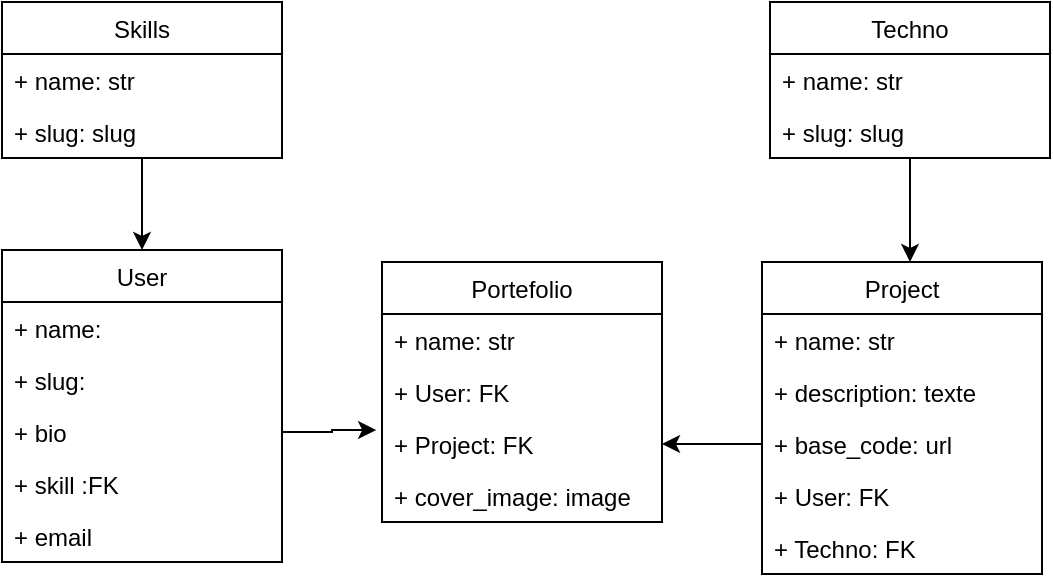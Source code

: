 <mxfile version="17.2.4" type="device"><diagram id="C5RBs43oDa-KdzZeNtuy" name="Page-1"><mxGraphModel dx="868" dy="553" grid="1" gridSize="10" guides="1" tooltips="1" connect="1" arrows="1" fold="1" page="1" pageScale="1" pageWidth="827" pageHeight="1169" math="0" shadow="0"><root><mxCell id="WIyWlLk6GJQsqaUBKTNV-0"/><mxCell id="WIyWlLk6GJQsqaUBKTNV-1" parent="WIyWlLk6GJQsqaUBKTNV-0"/><mxCell id="0jdgtVnOUAe9cCYHuYzA-0" value="User" style="swimlane;fontStyle=0;childLayout=stackLayout;horizontal=1;startSize=26;fillColor=none;horizontalStack=0;resizeParent=1;resizeParentMax=0;resizeLast=0;collapsible=1;marginBottom=0;" vertex="1" parent="WIyWlLk6GJQsqaUBKTNV-1"><mxGeometry x="30" y="164" width="140" height="156" as="geometry"/></mxCell><mxCell id="0jdgtVnOUAe9cCYHuYzA-1" value="+ name:" style="text;strokeColor=none;fillColor=none;align=left;verticalAlign=top;spacingLeft=4;spacingRight=4;overflow=hidden;rotatable=0;points=[[0,0.5],[1,0.5]];portConstraint=eastwest;" vertex="1" parent="0jdgtVnOUAe9cCYHuYzA-0"><mxGeometry y="26" width="140" height="26" as="geometry"/></mxCell><mxCell id="0jdgtVnOUAe9cCYHuYzA-23" value="+ slug:" style="text;strokeColor=none;fillColor=none;align=left;verticalAlign=top;spacingLeft=4;spacingRight=4;overflow=hidden;rotatable=0;points=[[0,0.5],[1,0.5]];portConstraint=eastwest;" vertex="1" parent="0jdgtVnOUAe9cCYHuYzA-0"><mxGeometry y="52" width="140" height="26" as="geometry"/></mxCell><mxCell id="0jdgtVnOUAe9cCYHuYzA-2" value="+ bio" style="text;strokeColor=none;fillColor=none;align=left;verticalAlign=top;spacingLeft=4;spacingRight=4;overflow=hidden;rotatable=0;points=[[0,0.5],[1,0.5]];portConstraint=eastwest;" vertex="1" parent="0jdgtVnOUAe9cCYHuYzA-0"><mxGeometry y="78" width="140" height="26" as="geometry"/></mxCell><mxCell id="0jdgtVnOUAe9cCYHuYzA-3" value="+ skill :FK" style="text;strokeColor=none;fillColor=none;align=left;verticalAlign=top;spacingLeft=4;spacingRight=4;overflow=hidden;rotatable=0;points=[[0,0.5],[1,0.5]];portConstraint=eastwest;" vertex="1" parent="0jdgtVnOUAe9cCYHuYzA-0"><mxGeometry y="104" width="140" height="26" as="geometry"/></mxCell><mxCell id="0jdgtVnOUAe9cCYHuYzA-34" value="+ email" style="text;strokeColor=none;fillColor=none;align=left;verticalAlign=top;spacingLeft=4;spacingRight=4;overflow=hidden;rotatable=0;points=[[0,0.5],[1,0.5]];portConstraint=eastwest;" vertex="1" parent="0jdgtVnOUAe9cCYHuYzA-0"><mxGeometry y="130" width="140" height="26" as="geometry"/></mxCell><mxCell id="0jdgtVnOUAe9cCYHuYzA-30" style="edgeStyle=orthogonalEdgeStyle;rounded=0;orthogonalLoop=1;jettySize=auto;html=1;entryX=0.5;entryY=0;entryDx=0;entryDy=0;" edge="1" parent="WIyWlLk6GJQsqaUBKTNV-1" source="0jdgtVnOUAe9cCYHuYzA-4" target="0jdgtVnOUAe9cCYHuYzA-0"><mxGeometry relative="1" as="geometry"/></mxCell><mxCell id="0jdgtVnOUAe9cCYHuYzA-4" value="Skills" style="swimlane;fontStyle=0;childLayout=stackLayout;horizontal=1;startSize=26;fillColor=none;horizontalStack=0;resizeParent=1;resizeParentMax=0;resizeLast=0;collapsible=1;marginBottom=0;" vertex="1" parent="WIyWlLk6GJQsqaUBKTNV-1"><mxGeometry x="30" y="40" width="140" height="78" as="geometry"/></mxCell><mxCell id="0jdgtVnOUAe9cCYHuYzA-5" value="+ name: str" style="text;strokeColor=none;fillColor=none;align=left;verticalAlign=top;spacingLeft=4;spacingRight=4;overflow=hidden;rotatable=0;points=[[0,0.5],[1,0.5]];portConstraint=eastwest;" vertex="1" parent="0jdgtVnOUAe9cCYHuYzA-4"><mxGeometry y="26" width="140" height="26" as="geometry"/></mxCell><mxCell id="0jdgtVnOUAe9cCYHuYzA-22" value="+ slug: slug" style="text;strokeColor=none;fillColor=none;align=left;verticalAlign=top;spacingLeft=4;spacingRight=4;overflow=hidden;rotatable=0;points=[[0,0.5],[1,0.5]];portConstraint=eastwest;" vertex="1" parent="0jdgtVnOUAe9cCYHuYzA-4"><mxGeometry y="52" width="140" height="26" as="geometry"/></mxCell><mxCell id="0jdgtVnOUAe9cCYHuYzA-8" value="Project" style="swimlane;fontStyle=0;childLayout=stackLayout;horizontal=1;startSize=26;fillColor=none;horizontalStack=0;resizeParent=1;resizeParentMax=0;resizeLast=0;collapsible=1;marginBottom=0;" vertex="1" parent="WIyWlLk6GJQsqaUBKTNV-1"><mxGeometry x="410" y="170" width="140" height="156" as="geometry"/></mxCell><mxCell id="0jdgtVnOUAe9cCYHuYzA-9" value="+ name: str" style="text;strokeColor=none;fillColor=none;align=left;verticalAlign=top;spacingLeft=4;spacingRight=4;overflow=hidden;rotatable=0;points=[[0,0.5],[1,0.5]];portConstraint=eastwest;" vertex="1" parent="0jdgtVnOUAe9cCYHuYzA-8"><mxGeometry y="26" width="140" height="26" as="geometry"/></mxCell><mxCell id="0jdgtVnOUAe9cCYHuYzA-10" value="+ description: texte" style="text;strokeColor=none;fillColor=none;align=left;verticalAlign=top;spacingLeft=4;spacingRight=4;overflow=hidden;rotatable=0;points=[[0,0.5],[1,0.5]];portConstraint=eastwest;" vertex="1" parent="0jdgtVnOUAe9cCYHuYzA-8"><mxGeometry y="52" width="140" height="26" as="geometry"/></mxCell><mxCell id="0jdgtVnOUAe9cCYHuYzA-11" value="+ base_code: url" style="text;strokeColor=none;fillColor=none;align=left;verticalAlign=top;spacingLeft=4;spacingRight=4;overflow=hidden;rotatable=0;points=[[0,0.5],[1,0.5]];portConstraint=eastwest;" vertex="1" parent="0jdgtVnOUAe9cCYHuYzA-8"><mxGeometry y="78" width="140" height="26" as="geometry"/></mxCell><mxCell id="0jdgtVnOUAe9cCYHuYzA-20" value="+ User: FK" style="text;strokeColor=none;fillColor=none;align=left;verticalAlign=top;spacingLeft=4;spacingRight=4;overflow=hidden;rotatable=0;points=[[0,0.5],[1,0.5]];portConstraint=eastwest;" vertex="1" parent="0jdgtVnOUAe9cCYHuYzA-8"><mxGeometry y="104" width="140" height="26" as="geometry"/></mxCell><mxCell id="0jdgtVnOUAe9cCYHuYzA-21" value="+ Techno: FK" style="text;strokeColor=none;fillColor=none;align=left;verticalAlign=top;spacingLeft=4;spacingRight=4;overflow=hidden;rotatable=0;points=[[0,0.5],[1,0.5]];portConstraint=eastwest;" vertex="1" parent="0jdgtVnOUAe9cCYHuYzA-8"><mxGeometry y="130" width="140" height="26" as="geometry"/></mxCell><mxCell id="0jdgtVnOUAe9cCYHuYzA-12" value="Portefolio" style="swimlane;fontStyle=0;childLayout=stackLayout;horizontal=1;startSize=26;fillColor=none;horizontalStack=0;resizeParent=1;resizeParentMax=0;resizeLast=0;collapsible=1;marginBottom=0;" vertex="1" parent="WIyWlLk6GJQsqaUBKTNV-1"><mxGeometry x="220" y="170" width="140" height="130" as="geometry"/></mxCell><mxCell id="0jdgtVnOUAe9cCYHuYzA-13" value="+ name: str" style="text;strokeColor=none;fillColor=none;align=left;verticalAlign=top;spacingLeft=4;spacingRight=4;overflow=hidden;rotatable=0;points=[[0,0.5],[1,0.5]];portConstraint=eastwest;" vertex="1" parent="0jdgtVnOUAe9cCYHuYzA-12"><mxGeometry y="26" width="140" height="26" as="geometry"/></mxCell><mxCell id="0jdgtVnOUAe9cCYHuYzA-14" value="+ User: FK" style="text;strokeColor=none;fillColor=none;align=left;verticalAlign=top;spacingLeft=4;spacingRight=4;overflow=hidden;rotatable=0;points=[[0,0.5],[1,0.5]];portConstraint=eastwest;" vertex="1" parent="0jdgtVnOUAe9cCYHuYzA-12"><mxGeometry y="52" width="140" height="26" as="geometry"/></mxCell><mxCell id="0jdgtVnOUAe9cCYHuYzA-15" value="+ Project: FK" style="text;strokeColor=none;fillColor=none;align=left;verticalAlign=top;spacingLeft=4;spacingRight=4;overflow=hidden;rotatable=0;points=[[0,0.5],[1,0.5]];portConstraint=eastwest;" vertex="1" parent="0jdgtVnOUAe9cCYHuYzA-12"><mxGeometry y="78" width="140" height="26" as="geometry"/></mxCell><mxCell id="0jdgtVnOUAe9cCYHuYzA-24" value="+ cover_image: image" style="text;strokeColor=none;fillColor=none;align=left;verticalAlign=top;spacingLeft=4;spacingRight=4;overflow=hidden;rotatable=0;points=[[0,0.5],[1,0.5]];portConstraint=eastwest;" vertex="1" parent="0jdgtVnOUAe9cCYHuYzA-12"><mxGeometry y="104" width="140" height="26" as="geometry"/></mxCell><mxCell id="0jdgtVnOUAe9cCYHuYzA-31" style="edgeStyle=orthogonalEdgeStyle;rounded=0;orthogonalLoop=1;jettySize=auto;html=1;" edge="1" parent="WIyWlLk6GJQsqaUBKTNV-1" source="0jdgtVnOUAe9cCYHuYzA-16"><mxGeometry relative="1" as="geometry"><mxPoint x="484" y="170" as="targetPoint"/></mxGeometry></mxCell><mxCell id="0jdgtVnOUAe9cCYHuYzA-16" value="Techno" style="swimlane;fontStyle=0;childLayout=stackLayout;horizontal=1;startSize=26;fillColor=none;horizontalStack=0;resizeParent=1;resizeParentMax=0;resizeLast=0;collapsible=1;marginBottom=0;" vertex="1" parent="WIyWlLk6GJQsqaUBKTNV-1"><mxGeometry x="414" y="40" width="140" height="78" as="geometry"/></mxCell><mxCell id="0jdgtVnOUAe9cCYHuYzA-17" value="+ name: str" style="text;strokeColor=none;fillColor=none;align=left;verticalAlign=top;spacingLeft=4;spacingRight=4;overflow=hidden;rotatable=0;points=[[0,0.5],[1,0.5]];portConstraint=eastwest;" vertex="1" parent="0jdgtVnOUAe9cCYHuYzA-16"><mxGeometry y="26" width="140" height="26" as="geometry"/></mxCell><mxCell id="0jdgtVnOUAe9cCYHuYzA-18" value="+ slug: slug" style="text;strokeColor=none;fillColor=none;align=left;verticalAlign=top;spacingLeft=4;spacingRight=4;overflow=hidden;rotatable=0;points=[[0,0.5],[1,0.5]];portConstraint=eastwest;" vertex="1" parent="0jdgtVnOUAe9cCYHuYzA-16"><mxGeometry y="52" width="140" height="26" as="geometry"/></mxCell><mxCell id="0jdgtVnOUAe9cCYHuYzA-32" style="edgeStyle=orthogonalEdgeStyle;rounded=0;orthogonalLoop=1;jettySize=auto;html=1;entryX=-0.021;entryY=0.231;entryDx=0;entryDy=0;entryPerimeter=0;" edge="1" parent="WIyWlLk6GJQsqaUBKTNV-1" source="0jdgtVnOUAe9cCYHuYzA-2" target="0jdgtVnOUAe9cCYHuYzA-15"><mxGeometry relative="1" as="geometry"/></mxCell><mxCell id="0jdgtVnOUAe9cCYHuYzA-33" style="edgeStyle=orthogonalEdgeStyle;rounded=0;orthogonalLoop=1;jettySize=auto;html=1;entryX=1;entryY=0.5;entryDx=0;entryDy=0;" edge="1" parent="WIyWlLk6GJQsqaUBKTNV-1" source="0jdgtVnOUAe9cCYHuYzA-11" target="0jdgtVnOUAe9cCYHuYzA-15"><mxGeometry relative="1" as="geometry"/></mxCell></root></mxGraphModel></diagram></mxfile>
